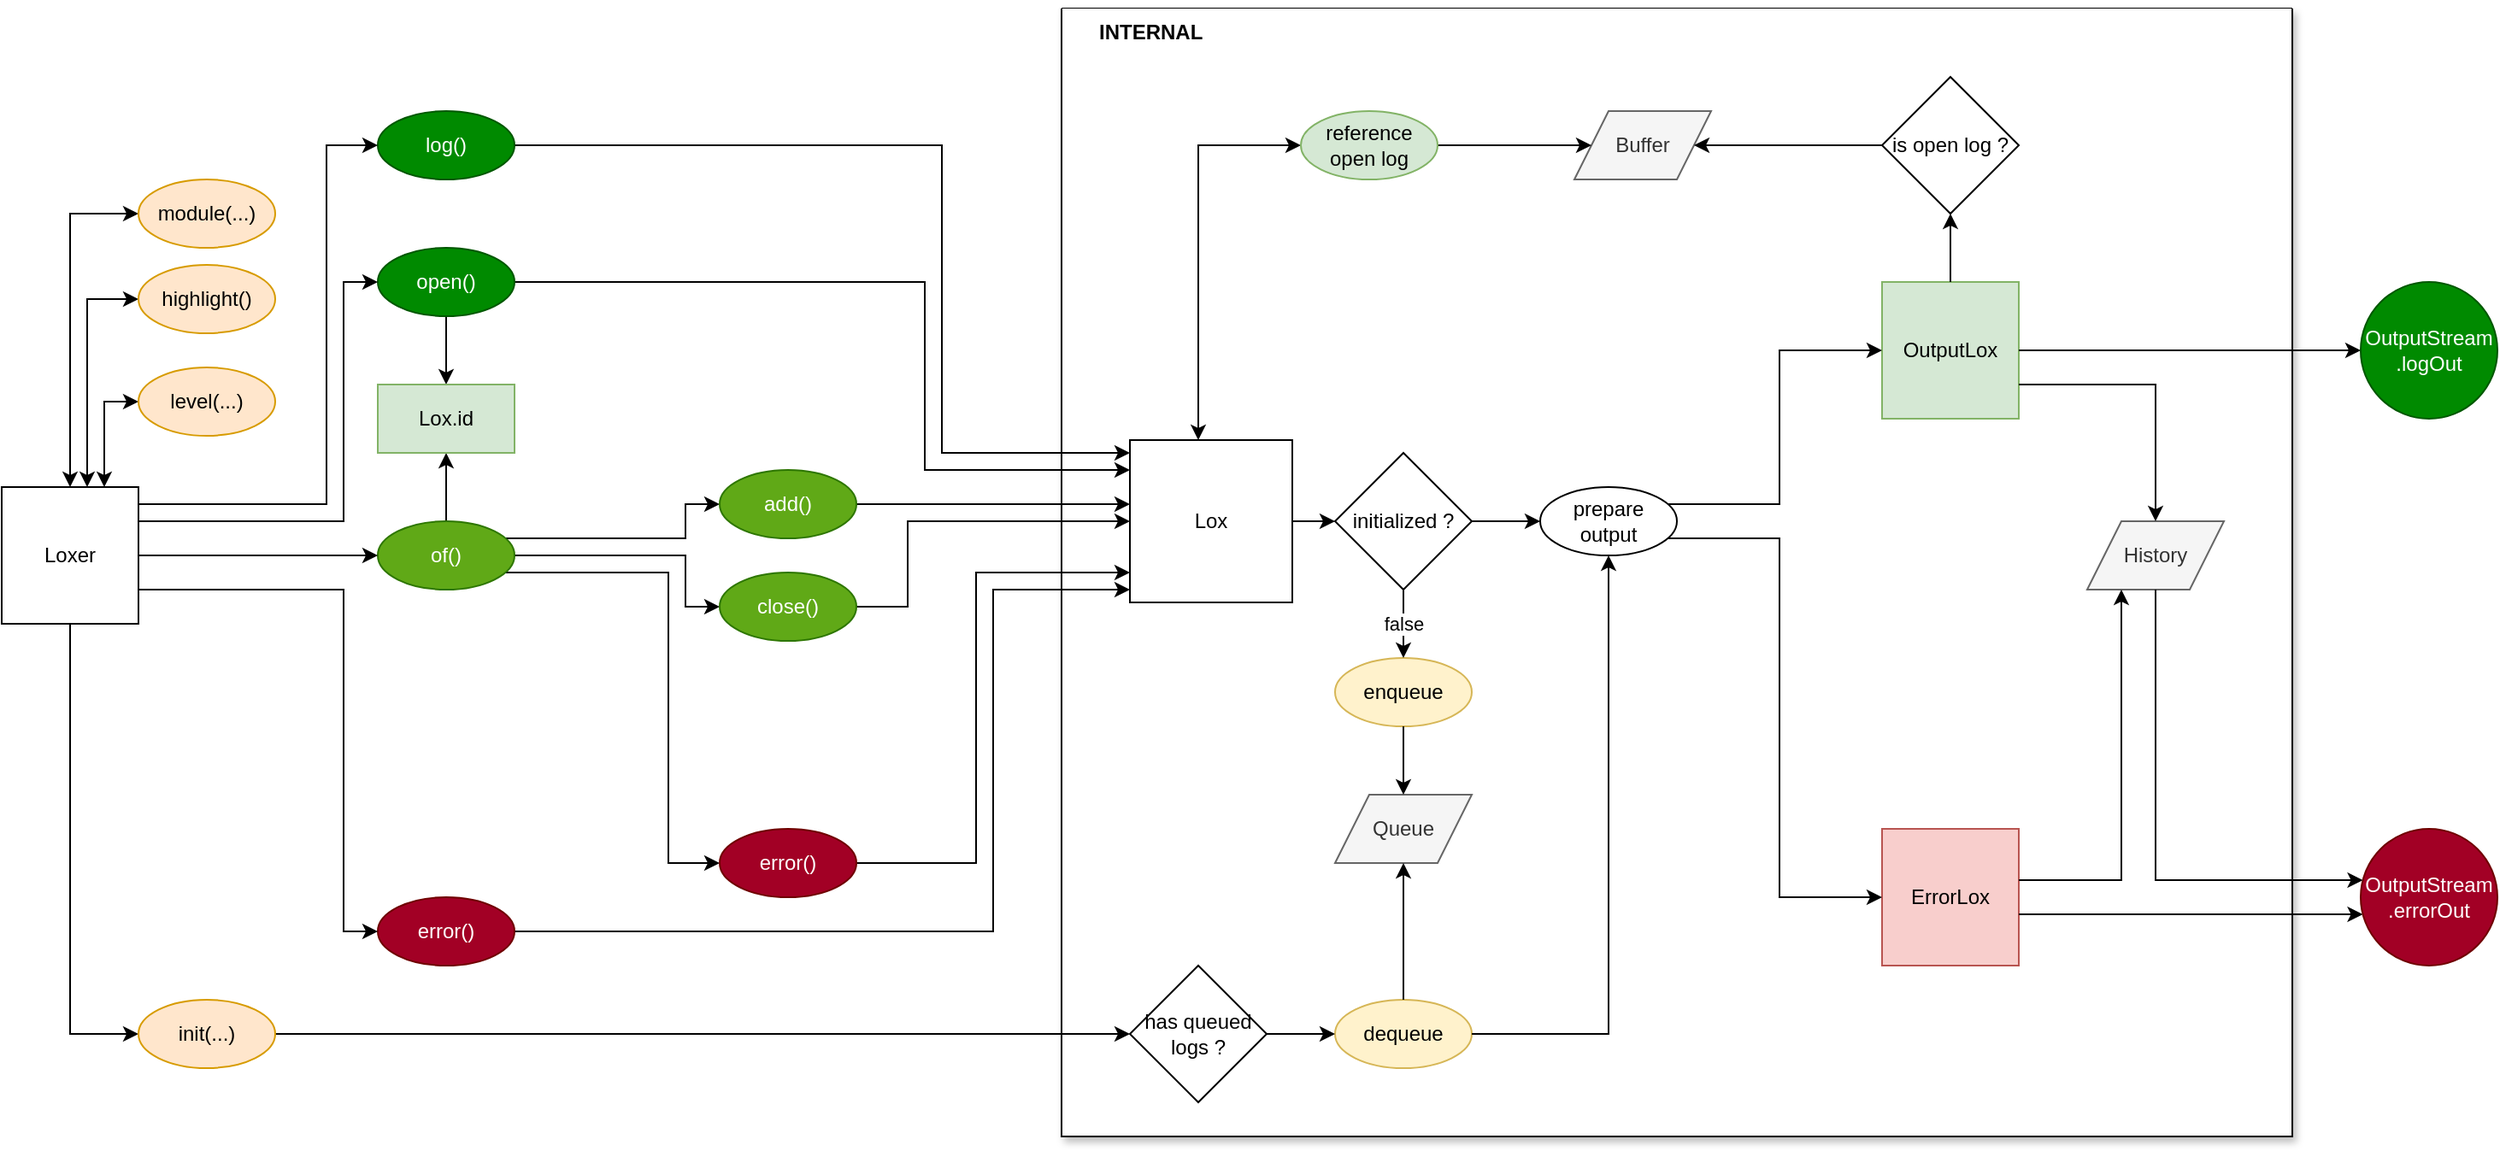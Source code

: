 <mxfile version="15.1.3" type="device"><diagram id="nT8e7oYgxCLFstd2jOFI" name="Seite-1"><mxGraphModel dx="1718" dy="978" grid="1" gridSize="10" guides="1" tooltips="1" connect="1" arrows="1" fold="1" page="1" pageScale="1" pageWidth="1654" pageHeight="1169" math="0" shadow="0"><root><mxCell id="0"/><mxCell id="1" parent="0"/><mxCell id="OrLdRe33t-s30Iudkwv3-73" value="      INTERNAL" style="swimlane;startSize=0;sketch=0;snapToPoint=0;rounded=0;align=left;verticalAlign=top;glass=0;shadow=1;swimlaneFillColor=#FFFFFF;arcSize=13;" vertex="1" parent="1"><mxGeometry x="660" y="40" width="720" height="660" as="geometry"><mxRectangle x="300" y="900" width="50" height="40" as="alternateBounds"/></mxGeometry></mxCell><mxCell id="OrLdRe33t-s30Iudkwv3-76" style="edgeStyle=orthogonalEdgeStyle;rounded=0;orthogonalLoop=1;jettySize=auto;html=1;entryX=0;entryY=0.5;entryDx=0;entryDy=0;startArrow=classic;startFill=1;" edge="1" parent="OrLdRe33t-s30Iudkwv3-73" source="OrLdRe33t-s30Iudkwv3-14" target="OrLdRe33t-s30Iudkwv3-75"><mxGeometry relative="1" as="geometry"><Array as="points"><mxPoint x="80" y="80"/></Array></mxGeometry></mxCell><mxCell id="OrLdRe33t-s30Iudkwv3-14" value="Lox" style="whiteSpace=wrap;html=1;aspect=fixed;" vertex="1" parent="OrLdRe33t-s30Iudkwv3-73"><mxGeometry x="40" y="252.5" width="95" height="95" as="geometry"/></mxCell><mxCell id="OrLdRe33t-s30Iudkwv3-34" value="initialized ?" style="rhombus;whiteSpace=wrap;html=1;" vertex="1" parent="OrLdRe33t-s30Iudkwv3-73"><mxGeometry x="160" y="260" width="80" height="80" as="geometry"/></mxCell><mxCell id="OrLdRe33t-s30Iudkwv3-35" style="edgeStyle=orthogonalEdgeStyle;rounded=0;orthogonalLoop=1;jettySize=auto;html=1;startArrow=none;startFill=0;" edge="1" parent="OrLdRe33t-s30Iudkwv3-73" source="OrLdRe33t-s30Iudkwv3-14" target="OrLdRe33t-s30Iudkwv3-34"><mxGeometry relative="1" as="geometry"/></mxCell><mxCell id="OrLdRe33t-s30Iudkwv3-58" value="enqueue" style="ellipse;whiteSpace=wrap;html=1;sketch=0;fillColor=#fff2cc;strokeColor=#d6b656;" vertex="1" parent="OrLdRe33t-s30Iudkwv3-73"><mxGeometry x="160" y="380" width="80" height="40" as="geometry"/></mxCell><mxCell id="OrLdRe33t-s30Iudkwv3-37" style="edgeStyle=orthogonalEdgeStyle;rounded=0;orthogonalLoop=1;jettySize=auto;html=1;startArrow=none;startFill=0;" edge="1" parent="OrLdRe33t-s30Iudkwv3-73" source="OrLdRe33t-s30Iudkwv3-34" target="OrLdRe33t-s30Iudkwv3-58"><mxGeometry relative="1" as="geometry"/></mxCell><mxCell id="OrLdRe33t-s30Iudkwv3-60" value="false" style="edgeLabel;html=1;align=center;verticalAlign=middle;resizable=0;points=[];" vertex="1" connectable="0" parent="OrLdRe33t-s30Iudkwv3-37"><mxGeometry x="0.267" y="-1" relative="1" as="geometry"><mxPoint x="1" y="-6" as="offset"/></mxGeometry></mxCell><mxCell id="OrLdRe33t-s30Iudkwv3-36" value="Queue" style="shape=parallelogram;perimeter=parallelogramPerimeter;whiteSpace=wrap;html=1;fixedSize=1;fillColor=#f5f5f5;strokeColor=#666666;fontColor=#333333;" vertex="1" parent="OrLdRe33t-s30Iudkwv3-73"><mxGeometry x="160" y="460" width="80" height="40" as="geometry"/></mxCell><mxCell id="OrLdRe33t-s30Iudkwv3-59" style="edgeStyle=orthogonalEdgeStyle;rounded=0;orthogonalLoop=1;jettySize=auto;html=1;startArrow=none;startFill=0;" edge="1" parent="OrLdRe33t-s30Iudkwv3-73" source="OrLdRe33t-s30Iudkwv3-58" target="OrLdRe33t-s30Iudkwv3-36"><mxGeometry relative="1" as="geometry"/></mxCell><mxCell id="OrLdRe33t-s30Iudkwv3-61" value="prepare&lt;br&gt;output" style="ellipse;whiteSpace=wrap;html=1;sketch=0;" vertex="1" parent="OrLdRe33t-s30Iudkwv3-73"><mxGeometry x="280" y="280" width="80" height="40" as="geometry"/></mxCell><mxCell id="OrLdRe33t-s30Iudkwv3-40" style="edgeStyle=orthogonalEdgeStyle;rounded=0;orthogonalLoop=1;jettySize=auto;html=1;startArrow=none;startFill=0;" edge="1" parent="OrLdRe33t-s30Iudkwv3-73" source="OrLdRe33t-s30Iudkwv3-34" target="OrLdRe33t-s30Iudkwv3-61"><mxGeometry relative="1" as="geometry"/></mxCell><mxCell id="OrLdRe33t-s30Iudkwv3-39" value="ErrorLox" style="whiteSpace=wrap;html=1;aspect=fixed;fillColor=#f8cecc;strokeColor=#b85450;" vertex="1" parent="OrLdRe33t-s30Iudkwv3-73"><mxGeometry x="480" y="480" width="80" height="80" as="geometry"/></mxCell><mxCell id="OrLdRe33t-s30Iudkwv3-41" style="edgeStyle=orthogonalEdgeStyle;rounded=0;orthogonalLoop=1;jettySize=auto;html=1;entryX=0;entryY=0.5;entryDx=0;entryDy=0;startArrow=none;startFill=0;" edge="1" parent="OrLdRe33t-s30Iudkwv3-73" source="OrLdRe33t-s30Iudkwv3-61" target="OrLdRe33t-s30Iudkwv3-39"><mxGeometry relative="1" as="geometry"><Array as="points"><mxPoint x="420" y="310"/><mxPoint x="420" y="520"/></Array></mxGeometry></mxCell><mxCell id="OrLdRe33t-s30Iudkwv3-38" value="OutputLox" style="whiteSpace=wrap;html=1;aspect=fixed;fillColor=#d5e8d4;strokeColor=#82b366;" vertex="1" parent="OrLdRe33t-s30Iudkwv3-73"><mxGeometry x="480" y="160" width="80" height="80" as="geometry"/></mxCell><mxCell id="OrLdRe33t-s30Iudkwv3-63" style="edgeStyle=orthogonalEdgeStyle;rounded=0;orthogonalLoop=1;jettySize=auto;html=1;entryX=0;entryY=0.5;entryDx=0;entryDy=0;startArrow=none;startFill=0;" edge="1" parent="OrLdRe33t-s30Iudkwv3-73" source="OrLdRe33t-s30Iudkwv3-61" target="OrLdRe33t-s30Iudkwv3-38"><mxGeometry relative="1" as="geometry"><Array as="points"><mxPoint x="420" y="290"/><mxPoint x="420" y="200"/></Array></mxGeometry></mxCell><mxCell id="OrLdRe33t-s30Iudkwv3-42" value="is open log ?" style="rhombus;whiteSpace=wrap;html=1;" vertex="1" parent="OrLdRe33t-s30Iudkwv3-73"><mxGeometry x="480" y="40" width="80" height="80" as="geometry"/></mxCell><mxCell id="OrLdRe33t-s30Iudkwv3-43" style="edgeStyle=orthogonalEdgeStyle;rounded=0;orthogonalLoop=1;jettySize=auto;html=1;entryX=0.5;entryY=1;entryDx=0;entryDy=0;startArrow=none;startFill=0;" edge="1" parent="OrLdRe33t-s30Iudkwv3-73" source="OrLdRe33t-s30Iudkwv3-38" target="OrLdRe33t-s30Iudkwv3-42"><mxGeometry relative="1" as="geometry"/></mxCell><mxCell id="OrLdRe33t-s30Iudkwv3-44" value="Buffer" style="shape=parallelogram;perimeter=parallelogramPerimeter;whiteSpace=wrap;html=1;fixedSize=1;fillColor=#f5f5f5;strokeColor=#666666;fontColor=#333333;" vertex="1" parent="OrLdRe33t-s30Iudkwv3-73"><mxGeometry x="300" y="60" width="80" height="40" as="geometry"/></mxCell><mxCell id="OrLdRe33t-s30Iudkwv3-45" style="edgeStyle=orthogonalEdgeStyle;rounded=0;orthogonalLoop=1;jettySize=auto;html=1;startArrow=none;startFill=0;" edge="1" parent="OrLdRe33t-s30Iudkwv3-73" source="OrLdRe33t-s30Iudkwv3-42" target="OrLdRe33t-s30Iudkwv3-44"><mxGeometry relative="1" as="geometry"/></mxCell><mxCell id="OrLdRe33t-s30Iudkwv3-46" value="History" style="shape=parallelogram;perimeter=parallelogramPerimeter;whiteSpace=wrap;html=1;fixedSize=1;fillColor=#f5f5f5;strokeColor=#666666;fontColor=#333333;" vertex="1" parent="OrLdRe33t-s30Iudkwv3-73"><mxGeometry x="600" y="300" width="80" height="40" as="geometry"/></mxCell><mxCell id="OrLdRe33t-s30Iudkwv3-54" style="edgeStyle=orthogonalEdgeStyle;rounded=0;orthogonalLoop=1;jettySize=auto;html=1;startArrow=none;startFill=0;" edge="1" parent="OrLdRe33t-s30Iudkwv3-73" source="OrLdRe33t-s30Iudkwv3-38" target="OrLdRe33t-s30Iudkwv3-46"><mxGeometry relative="1" as="geometry"><Array as="points"><mxPoint x="640" y="220"/></Array></mxGeometry></mxCell><mxCell id="OrLdRe33t-s30Iudkwv3-55" style="edgeStyle=orthogonalEdgeStyle;rounded=0;orthogonalLoop=1;jettySize=auto;html=1;startArrow=none;startFill=0;" edge="1" parent="OrLdRe33t-s30Iudkwv3-73" source="OrLdRe33t-s30Iudkwv3-39" target="OrLdRe33t-s30Iudkwv3-46"><mxGeometry relative="1" as="geometry"><Array as="points"><mxPoint x="620" y="510"/></Array></mxGeometry></mxCell><mxCell id="OrLdRe33t-s30Iudkwv3-67" value="has queued logs ?" style="rhombus;whiteSpace=wrap;html=1;" vertex="1" parent="OrLdRe33t-s30Iudkwv3-73"><mxGeometry x="40" y="560" width="80" height="80" as="geometry"/></mxCell><mxCell id="OrLdRe33t-s30Iudkwv3-77" style="edgeStyle=orthogonalEdgeStyle;rounded=0;orthogonalLoop=1;jettySize=auto;html=1;startArrow=none;startFill=0;" edge="1" parent="OrLdRe33t-s30Iudkwv3-73" source="OrLdRe33t-s30Iudkwv3-75" target="OrLdRe33t-s30Iudkwv3-44"><mxGeometry relative="1" as="geometry"/></mxCell><mxCell id="OrLdRe33t-s30Iudkwv3-75" value="reference&lt;br&gt;open log" style="ellipse;whiteSpace=wrap;html=1;sketch=0;fillColor=#d5e8d4;strokeColor=#82b366;" vertex="1" parent="OrLdRe33t-s30Iudkwv3-73"><mxGeometry x="140" y="60" width="80" height="40" as="geometry"/></mxCell><mxCell id="OrLdRe33t-s30Iudkwv3-69" value="dequeue" style="ellipse;whiteSpace=wrap;html=1;fillColor=#fff2cc;strokeColor=#d6b656;" vertex="1" parent="OrLdRe33t-s30Iudkwv3-73"><mxGeometry x="160" y="580" width="80" height="40" as="geometry"/></mxCell><mxCell id="OrLdRe33t-s30Iudkwv3-71" style="edgeStyle=orthogonalEdgeStyle;rounded=0;orthogonalLoop=1;jettySize=auto;html=1;startArrow=none;startFill=0;" edge="1" parent="OrLdRe33t-s30Iudkwv3-73" source="OrLdRe33t-s30Iudkwv3-67" target="OrLdRe33t-s30Iudkwv3-69"><mxGeometry relative="1" as="geometry"/></mxCell><mxCell id="OrLdRe33t-s30Iudkwv3-70" style="edgeStyle=orthogonalEdgeStyle;rounded=0;orthogonalLoop=1;jettySize=auto;html=1;startArrow=none;startFill=0;" edge="1" parent="OrLdRe33t-s30Iudkwv3-73" source="OrLdRe33t-s30Iudkwv3-69" target="OrLdRe33t-s30Iudkwv3-36"><mxGeometry relative="1" as="geometry"/></mxCell><mxCell id="OrLdRe33t-s30Iudkwv3-72" style="edgeStyle=orthogonalEdgeStyle;rounded=0;orthogonalLoop=1;jettySize=auto;html=1;startArrow=none;startFill=0;" edge="1" parent="OrLdRe33t-s30Iudkwv3-73" source="OrLdRe33t-s30Iudkwv3-69" target="OrLdRe33t-s30Iudkwv3-61"><mxGeometry relative="1" as="geometry"/></mxCell><mxCell id="OrLdRe33t-s30Iudkwv3-15" style="edgeStyle=orthogonalEdgeStyle;rounded=0;orthogonalLoop=1;jettySize=auto;html=1;" edge="1" parent="1" source="0b-wEgDlm6Doa7nB4esZ-1" target="OrLdRe33t-s30Iudkwv3-14"><mxGeometry relative="1" as="geometry"><Array as="points"><mxPoint x="590" y="120"/><mxPoint x="590" y="300"/></Array></mxGeometry></mxCell><mxCell id="0b-wEgDlm6Doa7nB4esZ-1" value="log()" style="ellipse;whiteSpace=wrap;html=1;fillColor=#008a00;strokeColor=#005700;fontColor=#ffffff;" parent="1" vertex="1"><mxGeometry x="260" y="100" width="80" height="40" as="geometry"/></mxCell><mxCell id="OrLdRe33t-s30Iudkwv3-20" style="edgeStyle=orthogonalEdgeStyle;rounded=0;orthogonalLoop=1;jettySize=auto;html=1;" edge="1" parent="1" source="OrLdRe33t-s30Iudkwv3-1" target="OrLdRe33t-s30Iudkwv3-14"><mxGeometry relative="1" as="geometry"><mxPoint x="380" y="600" as="sourcePoint"/><Array as="points"><mxPoint x="620" y="580"/><mxPoint x="620" y="380"/></Array></mxGeometry></mxCell><mxCell id="OrLdRe33t-s30Iudkwv3-1" value="error()" style="ellipse;whiteSpace=wrap;html=1;fillColor=#a20025;strokeColor=#6F0000;fontColor=#ffffff;" vertex="1" parent="1"><mxGeometry x="260" y="560" width="80" height="40" as="geometry"/></mxCell><mxCell id="OrLdRe33t-s30Iudkwv3-11" style="edgeStyle=orthogonalEdgeStyle;rounded=0;orthogonalLoop=1;jettySize=auto;html=1;entryX=0.5;entryY=0;entryDx=0;entryDy=0;" edge="1" parent="1" source="OrLdRe33t-s30Iudkwv3-2" target="OrLdRe33t-s30Iudkwv3-10"><mxGeometry relative="1" as="geometry"><Array as="points"><mxPoint x="300" y="230"/><mxPoint x="300" y="230"/></Array></mxGeometry></mxCell><mxCell id="OrLdRe33t-s30Iudkwv3-16" style="edgeStyle=orthogonalEdgeStyle;rounded=0;orthogonalLoop=1;jettySize=auto;html=1;" edge="1" parent="1" source="OrLdRe33t-s30Iudkwv3-2" target="OrLdRe33t-s30Iudkwv3-14"><mxGeometry relative="1" as="geometry"><Array as="points"><mxPoint x="580" y="200"/><mxPoint x="580" y="310"/></Array></mxGeometry></mxCell><mxCell id="OrLdRe33t-s30Iudkwv3-2" value="open()" style="ellipse;whiteSpace=wrap;html=1;fillColor=#008a00;strokeColor=#005700;fontColor=#ffffff;" vertex="1" parent="1"><mxGeometry x="260" y="180" width="80" height="40" as="geometry"/></mxCell><mxCell id="OrLdRe33t-s30Iudkwv3-7" style="edgeStyle=orthogonalEdgeStyle;rounded=0;orthogonalLoop=1;jettySize=auto;html=1;" edge="1" parent="1" source="OrLdRe33t-s30Iudkwv3-3" target="OrLdRe33t-s30Iudkwv3-4"><mxGeometry relative="1" as="geometry"><Array as="points"><mxPoint x="440" y="350"/><mxPoint x="440" y="330"/></Array></mxGeometry></mxCell><mxCell id="OrLdRe33t-s30Iudkwv3-8" style="edgeStyle=orthogonalEdgeStyle;rounded=0;orthogonalLoop=1;jettySize=auto;html=1;" edge="1" parent="1" source="OrLdRe33t-s30Iudkwv3-3" target="OrLdRe33t-s30Iudkwv3-5"><mxGeometry relative="1" as="geometry"><Array as="points"><mxPoint x="440" y="360"/><mxPoint x="440" y="390"/></Array></mxGeometry></mxCell><mxCell id="OrLdRe33t-s30Iudkwv3-9" style="edgeStyle=orthogonalEdgeStyle;rounded=0;orthogonalLoop=1;jettySize=auto;html=1;" edge="1" parent="1" source="OrLdRe33t-s30Iudkwv3-3" target="OrLdRe33t-s30Iudkwv3-6"><mxGeometry relative="1" as="geometry"><mxPoint x="460" y="530" as="targetPoint"/><Array as="points"><mxPoint x="430" y="370"/><mxPoint x="430" y="540"/></Array></mxGeometry></mxCell><mxCell id="OrLdRe33t-s30Iudkwv3-13" style="edgeStyle=orthogonalEdgeStyle;rounded=0;orthogonalLoop=1;jettySize=auto;html=1;" edge="1" parent="1" source="OrLdRe33t-s30Iudkwv3-3" target="OrLdRe33t-s30Iudkwv3-10"><mxGeometry relative="1" as="geometry"/></mxCell><mxCell id="OrLdRe33t-s30Iudkwv3-3" value="of()" style="ellipse;whiteSpace=wrap;html=1;fillColor=#60a917;strokeColor=#2D7600;fontColor=#ffffff;" vertex="1" parent="1"><mxGeometry x="260" y="340" width="80" height="40" as="geometry"/></mxCell><mxCell id="OrLdRe33t-s30Iudkwv3-17" style="edgeStyle=orthogonalEdgeStyle;rounded=0;orthogonalLoop=1;jettySize=auto;html=1;" edge="1" parent="1" source="OrLdRe33t-s30Iudkwv3-4" target="OrLdRe33t-s30Iudkwv3-14"><mxGeometry relative="1" as="geometry"><Array as="points"><mxPoint x="540" y="330"/><mxPoint x="540" y="330"/></Array></mxGeometry></mxCell><mxCell id="OrLdRe33t-s30Iudkwv3-4" value="add()" style="ellipse;whiteSpace=wrap;html=1;sketch=0;fillColor=#60a917;strokeColor=#2D7600;fontColor=#ffffff;" vertex="1" parent="1"><mxGeometry x="460" y="310" width="80" height="40" as="geometry"/></mxCell><mxCell id="OrLdRe33t-s30Iudkwv3-18" style="edgeStyle=orthogonalEdgeStyle;rounded=0;orthogonalLoop=1;jettySize=auto;html=1;" edge="1" parent="1" source="OrLdRe33t-s30Iudkwv3-5" target="OrLdRe33t-s30Iudkwv3-14"><mxGeometry relative="1" as="geometry"><Array as="points"><mxPoint x="570" y="390"/><mxPoint x="570" y="340"/></Array></mxGeometry></mxCell><mxCell id="OrLdRe33t-s30Iudkwv3-5" value="close()" style="ellipse;whiteSpace=wrap;html=1;fillColor=#60a917;strokeColor=#2D7600;fontColor=#ffffff;" vertex="1" parent="1"><mxGeometry x="460" y="370" width="80" height="40" as="geometry"/></mxCell><mxCell id="OrLdRe33t-s30Iudkwv3-19" style="edgeStyle=orthogonalEdgeStyle;rounded=0;orthogonalLoop=1;jettySize=auto;html=1;" edge="1" parent="1" source="OrLdRe33t-s30Iudkwv3-6" target="OrLdRe33t-s30Iudkwv3-14"><mxGeometry relative="1" as="geometry"><mxPoint x="770" y="370" as="targetPoint"/><mxPoint x="550" y="530" as="sourcePoint"/><Array as="points"><mxPoint x="610" y="540"/><mxPoint x="610" y="370"/></Array></mxGeometry></mxCell><mxCell id="OrLdRe33t-s30Iudkwv3-6" value="error()" style="ellipse;whiteSpace=wrap;html=1;fillColor=#a20025;strokeColor=#6F0000;fontColor=#ffffff;" vertex="1" parent="1"><mxGeometry x="460" y="520" width="80" height="40" as="geometry"/></mxCell><mxCell id="OrLdRe33t-s30Iudkwv3-10" value="Lox.id" style="rounded=0;whiteSpace=wrap;html=1;fillColor=#d5e8d4;strokeColor=#82b366;" vertex="1" parent="1"><mxGeometry x="260" y="260" width="80" height="40" as="geometry"/></mxCell><mxCell id="OrLdRe33t-s30Iudkwv3-26" style="edgeStyle=orthogonalEdgeStyle;rounded=0;orthogonalLoop=1;jettySize=auto;html=1;startArrow=classic;startFill=1;entryX=0;entryY=0.5;entryDx=0;entryDy=0;exitX=0.75;exitY=0;exitDx=0;exitDy=0;" edge="1" parent="1" source="OrLdRe33t-s30Iudkwv3-21" target="OrLdRe33t-s30Iudkwv3-24"><mxGeometry relative="1" as="geometry"><Array as="points"><mxPoint x="100" y="270"/></Array></mxGeometry></mxCell><mxCell id="OrLdRe33t-s30Iudkwv3-28" style="edgeStyle=orthogonalEdgeStyle;rounded=0;orthogonalLoop=1;jettySize=auto;html=1;startArrow=classic;startFill=1;entryX=0;entryY=0.5;entryDx=0;entryDy=0;" edge="1" parent="1" source="OrLdRe33t-s30Iudkwv3-21" target="OrLdRe33t-s30Iudkwv3-25"><mxGeometry relative="1" as="geometry"><Array as="points"><mxPoint x="80" y="160"/></Array></mxGeometry></mxCell><mxCell id="OrLdRe33t-s30Iudkwv3-29" style="edgeStyle=orthogonalEdgeStyle;rounded=0;orthogonalLoop=1;jettySize=auto;html=1;startArrow=classic;startFill=1;entryX=0;entryY=0.5;entryDx=0;entryDy=0;" edge="1" parent="1" source="OrLdRe33t-s30Iudkwv3-21" target="OrLdRe33t-s30Iudkwv3-23"><mxGeometry relative="1" as="geometry"><Array as="points"><mxPoint x="90" y="210"/></Array></mxGeometry></mxCell><mxCell id="OrLdRe33t-s30Iudkwv3-30" style="edgeStyle=orthogonalEdgeStyle;rounded=0;orthogonalLoop=1;jettySize=auto;html=1;entryX=0;entryY=0.5;entryDx=0;entryDy=0;startArrow=none;startFill=0;" edge="1" parent="1" source="OrLdRe33t-s30Iudkwv3-21" target="OrLdRe33t-s30Iudkwv3-2"><mxGeometry relative="1" as="geometry"><Array as="points"><mxPoint x="240" y="340"/><mxPoint x="240" y="200"/></Array></mxGeometry></mxCell><mxCell id="OrLdRe33t-s30Iudkwv3-31" style="edgeStyle=orthogonalEdgeStyle;rounded=0;orthogonalLoop=1;jettySize=auto;html=1;entryX=0;entryY=0.5;entryDx=0;entryDy=0;startArrow=none;startFill=0;" edge="1" parent="1" source="OrLdRe33t-s30Iudkwv3-21" target="0b-wEgDlm6Doa7nB4esZ-1"><mxGeometry relative="1" as="geometry"><Array as="points"><mxPoint x="230" y="330"/><mxPoint x="230" y="120"/></Array></mxGeometry></mxCell><mxCell id="OrLdRe33t-s30Iudkwv3-32" style="edgeStyle=orthogonalEdgeStyle;rounded=0;orthogonalLoop=1;jettySize=auto;html=1;entryX=0;entryY=0.5;entryDx=0;entryDy=0;startArrow=none;startFill=0;" edge="1" parent="1" source="OrLdRe33t-s30Iudkwv3-21" target="OrLdRe33t-s30Iudkwv3-3"><mxGeometry relative="1" as="geometry"><Array as="points"><mxPoint x="190" y="360"/><mxPoint x="190" y="360"/></Array></mxGeometry></mxCell><mxCell id="OrLdRe33t-s30Iudkwv3-33" style="edgeStyle=orthogonalEdgeStyle;rounded=0;orthogonalLoop=1;jettySize=auto;html=1;entryX=0;entryY=0.5;entryDx=0;entryDy=0;startArrow=none;startFill=0;" edge="1" parent="1" source="OrLdRe33t-s30Iudkwv3-21" target="OrLdRe33t-s30Iudkwv3-1"><mxGeometry relative="1" as="geometry"><Array as="points"><mxPoint x="240" y="380"/><mxPoint x="240" y="580"/></Array></mxGeometry></mxCell><mxCell id="OrLdRe33t-s30Iudkwv3-65" style="edgeStyle=orthogonalEdgeStyle;rounded=0;orthogonalLoop=1;jettySize=auto;html=1;entryX=0;entryY=0.5;entryDx=0;entryDy=0;startArrow=none;startFill=0;" edge="1" parent="1" source="OrLdRe33t-s30Iudkwv3-21" target="OrLdRe33t-s30Iudkwv3-64"><mxGeometry relative="1" as="geometry"><Array as="points"><mxPoint x="80" y="640"/></Array></mxGeometry></mxCell><mxCell id="OrLdRe33t-s30Iudkwv3-21" value="Loxer" style="whiteSpace=wrap;html=1;aspect=fixed;" vertex="1" parent="1"><mxGeometry x="40" y="320" width="80" height="80" as="geometry"/></mxCell><mxCell id="OrLdRe33t-s30Iudkwv3-23" value="highlight()" style="ellipse;whiteSpace=wrap;html=1;fillColor=#ffe6cc;strokeColor=#d79b00;" vertex="1" parent="1"><mxGeometry x="120" y="190" width="80" height="40" as="geometry"/></mxCell><mxCell id="OrLdRe33t-s30Iudkwv3-24" value="level(...)" style="ellipse;whiteSpace=wrap;html=1;fillColor=#ffe6cc;strokeColor=#d79b00;" vertex="1" parent="1"><mxGeometry x="120" y="250" width="80" height="40" as="geometry"/></mxCell><mxCell id="OrLdRe33t-s30Iudkwv3-25" value="module(...)" style="ellipse;whiteSpace=wrap;html=1;fillColor=#ffe6cc;strokeColor=#d79b00;" vertex="1" parent="1"><mxGeometry x="120" y="140" width="80" height="40" as="geometry"/></mxCell><mxCell id="OrLdRe33t-s30Iudkwv3-53" style="edgeStyle=orthogonalEdgeStyle;rounded=0;orthogonalLoop=1;jettySize=auto;html=1;startArrow=none;startFill=0;" edge="1" parent="1" source="OrLdRe33t-s30Iudkwv3-38" target="OrLdRe33t-s30Iudkwv3-48"><mxGeometry relative="1" as="geometry"/></mxCell><mxCell id="OrLdRe33t-s30Iudkwv3-56" style="edgeStyle=orthogonalEdgeStyle;rounded=0;orthogonalLoop=1;jettySize=auto;html=1;startArrow=none;startFill=0;" edge="1" parent="1" source="OrLdRe33t-s30Iudkwv3-39" target="OrLdRe33t-s30Iudkwv3-47"><mxGeometry relative="1" as="geometry"><Array as="points"><mxPoint x="1390" y="570"/><mxPoint x="1390" y="570"/></Array></mxGeometry></mxCell><mxCell id="OrLdRe33t-s30Iudkwv3-47" value="OutputStream&lt;br&gt;.errorOut" style="ellipse;whiteSpace=wrap;html=1;aspect=fixed;fillColor=#a20025;strokeColor=#6F0000;fontColor=#ffffff;" vertex="1" parent="1"><mxGeometry x="1420" y="520" width="80" height="80" as="geometry"/></mxCell><mxCell id="OrLdRe33t-s30Iudkwv3-48" value="OutputStream&lt;br&gt;.logOut" style="ellipse;whiteSpace=wrap;html=1;aspect=fixed;fillColor=#008a00;strokeColor=#005700;fontColor=#ffffff;" vertex="1" parent="1"><mxGeometry x="1420" y="200" width="80" height="80" as="geometry"/></mxCell><mxCell id="OrLdRe33t-s30Iudkwv3-68" style="edgeStyle=orthogonalEdgeStyle;rounded=0;orthogonalLoop=1;jettySize=auto;html=1;startArrow=none;startFill=0;" edge="1" parent="1" source="OrLdRe33t-s30Iudkwv3-64" target="OrLdRe33t-s30Iudkwv3-67"><mxGeometry relative="1" as="geometry"/></mxCell><mxCell id="OrLdRe33t-s30Iudkwv3-64" value="init(...)" style="ellipse;whiteSpace=wrap;html=1;fillColor=#ffe6cc;strokeColor=#d79b00;" vertex="1" parent="1"><mxGeometry x="120" y="620" width="80" height="40" as="geometry"/></mxCell><mxCell id="OrLdRe33t-s30Iudkwv3-74" style="edgeStyle=orthogonalEdgeStyle;rounded=0;orthogonalLoop=1;jettySize=auto;html=1;startArrow=none;startFill=0;" edge="1" parent="1" source="OrLdRe33t-s30Iudkwv3-46" target="OrLdRe33t-s30Iudkwv3-47"><mxGeometry relative="1" as="geometry"><Array as="points"><mxPoint x="1300" y="550"/></Array></mxGeometry></mxCell></root></mxGraphModel></diagram></mxfile>